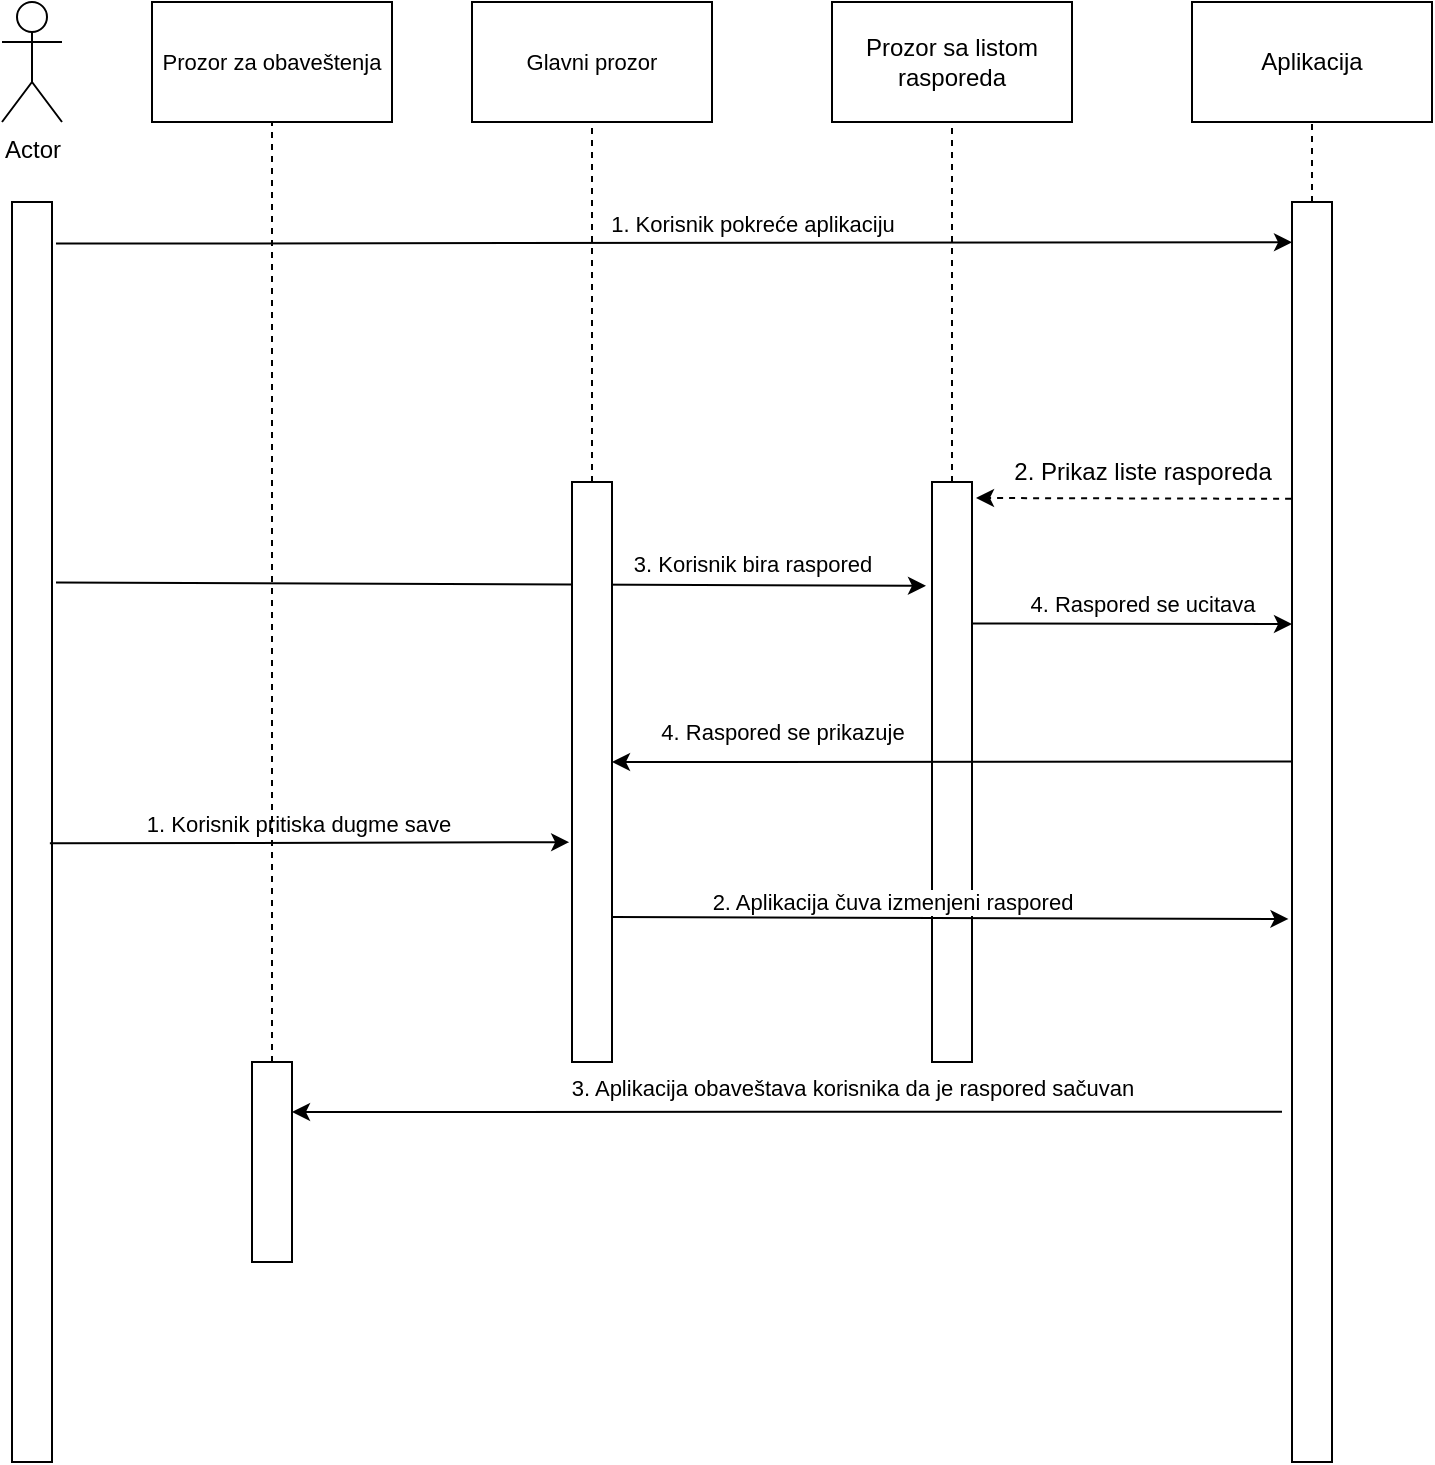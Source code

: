 <mxfile version="22.1.3" type="device">
  <diagram name="Page-1" id="FcJH-Z4t9lqNdIpB60NR">
    <mxGraphModel dx="2049" dy="1141" grid="1" gridSize="10" guides="1" tooltips="1" connect="1" arrows="1" fold="1" page="1" pageScale="1" pageWidth="850" pageHeight="1100" math="0" shadow="0">
      <root>
        <mxCell id="0" />
        <mxCell id="1" parent="0" />
        <mxCell id="3XUADEzdGJmMBm6TumV_-1" value="Actor" style="shape=umlActor;verticalLabelPosition=bottom;verticalAlign=top;html=1;outlineConnect=0;" vertex="1" parent="1">
          <mxGeometry x="85" y="20" width="30" height="60" as="geometry" />
        </mxCell>
        <mxCell id="3XUADEzdGJmMBm6TumV_-2" value="" style="rounded=0;whiteSpace=wrap;html=1;" vertex="1" parent="1">
          <mxGeometry x="90" y="120" width="20" height="630" as="geometry" />
        </mxCell>
        <mxCell id="3XUADEzdGJmMBm6TumV_-9" value="" style="rounded=0;whiteSpace=wrap;html=1;" vertex="1" parent="1">
          <mxGeometry x="730" y="120" width="20" height="630" as="geometry" />
        </mxCell>
        <mxCell id="3XUADEzdGJmMBm6TumV_-10" value="" style="endArrow=classic;html=1;rounded=0;exitX=1.1;exitY=0.033;exitDx=0;exitDy=0;exitPerimeter=0;entryX=0;entryY=0.032;entryDx=0;entryDy=0;entryPerimeter=0;" edge="1" parent="1" source="3XUADEzdGJmMBm6TumV_-2" target="3XUADEzdGJmMBm6TumV_-9">
          <mxGeometry width="50" height="50" relative="1" as="geometry">
            <mxPoint x="400" y="440" as="sourcePoint" />
            <mxPoint x="450" y="390" as="targetPoint" />
          </mxGeometry>
        </mxCell>
        <mxCell id="3XUADEzdGJmMBm6TumV_-16" value="1. Korisnik pokreće aplikaciju" style="edgeLabel;html=1;align=center;verticalAlign=middle;resizable=0;points=[];" vertex="1" connectable="0" parent="3XUADEzdGJmMBm6TumV_-10">
          <mxGeometry x="0.01" y="6" relative="1" as="geometry">
            <mxPoint x="36" y="-4" as="offset" />
          </mxGeometry>
        </mxCell>
        <mxCell id="3XUADEzdGJmMBm6TumV_-11" value="Aplikacija" style="rounded=0;whiteSpace=wrap;html=1;" vertex="1" parent="1">
          <mxGeometry x="680" y="20" width="120" height="60" as="geometry" />
        </mxCell>
        <mxCell id="3XUADEzdGJmMBm6TumV_-14" value="" style="endArrow=none;html=1;rounded=0;entryX=0.5;entryY=1;entryDx=0;entryDy=0;dashed=1;" edge="1" parent="1" source="3XUADEzdGJmMBm6TumV_-9" target="3XUADEzdGJmMBm6TumV_-11">
          <mxGeometry width="50" height="50" relative="1" as="geometry">
            <mxPoint x="650" y="180" as="sourcePoint" />
            <mxPoint x="791" y="92" as="targetPoint" />
          </mxGeometry>
        </mxCell>
        <mxCell id="3XUADEzdGJmMBm6TumV_-20" value="Prozor sa listom&lt;br&gt;rasporeda" style="rounded=0;whiteSpace=wrap;html=1;" vertex="1" parent="1">
          <mxGeometry x="500" y="20" width="120" height="60" as="geometry" />
        </mxCell>
        <mxCell id="3XUADEzdGJmMBm6TumV_-21" value="" style="rounded=0;whiteSpace=wrap;html=1;" vertex="1" parent="1">
          <mxGeometry x="550" y="260" width="20" height="290" as="geometry" />
        </mxCell>
        <mxCell id="3XUADEzdGJmMBm6TumV_-24" value="" style="endArrow=classic;html=1;rounded=0;exitX=0.997;exitY=0.947;exitDx=0;exitDy=0;exitPerimeter=0;dashed=1;" edge="1" parent="1" source="3XUADEzdGJmMBm6TumV_-25">
          <mxGeometry width="50" height="50" relative="1" as="geometry">
            <mxPoint x="450" y="410" as="sourcePoint" />
            <mxPoint x="572" y="268" as="targetPoint" />
          </mxGeometry>
        </mxCell>
        <mxCell id="3XUADEzdGJmMBm6TumV_-25" value="2. Prikaz liste rasporeda" style="text;html=1;align=center;verticalAlign=middle;resizable=0;points=[];autosize=1;strokeColor=none;fillColor=none;" vertex="1" parent="1">
          <mxGeometry x="580" y="240" width="150" height="30" as="geometry" />
        </mxCell>
        <mxCell id="3XUADEzdGJmMBm6TumV_-27" value="" style="endArrow=none;dashed=1;html=1;rounded=0;labelBackgroundColor=default;strokeColor=default;align=center;verticalAlign=middle;fontFamily=Helvetica;fontSize=11;fontColor=default;shape=connector;entryX=0.5;entryY=1;entryDx=0;entryDy=0;exitX=0.5;exitY=0;exitDx=0;exitDy=0;" edge="1" parent="1" source="3XUADEzdGJmMBm6TumV_-21" target="3XUADEzdGJmMBm6TumV_-20">
          <mxGeometry width="50" height="50" relative="1" as="geometry">
            <mxPoint x="450" y="410" as="sourcePoint" />
            <mxPoint x="500" y="360" as="targetPoint" />
          </mxGeometry>
        </mxCell>
        <mxCell id="3XUADEzdGJmMBm6TumV_-28" value="" style="endArrow=classic;html=1;rounded=0;labelBackgroundColor=default;strokeColor=default;align=center;verticalAlign=middle;fontFamily=Helvetica;fontSize=11;fontColor=default;shape=connector;exitX=1.1;exitY=0.302;exitDx=0;exitDy=0;exitPerimeter=0;entryX=-0.15;entryY=0.179;entryDx=0;entryDy=0;entryPerimeter=0;" edge="1" parent="1" source="3XUADEzdGJmMBm6TumV_-2" target="3XUADEzdGJmMBm6TumV_-21">
          <mxGeometry width="50" height="50" relative="1" as="geometry">
            <mxPoint x="450" y="410" as="sourcePoint" />
            <mxPoint x="500" y="360" as="targetPoint" />
          </mxGeometry>
        </mxCell>
        <mxCell id="3XUADEzdGJmMBm6TumV_-29" value="3. Korisnik bira raspored" style="edgeLabel;html=1;align=center;verticalAlign=middle;resizable=0;points=[];fontSize=11;fontFamily=Helvetica;fontColor=default;" vertex="1" connectable="0" parent="3XUADEzdGJmMBm6TumV_-28">
          <mxGeometry x="0.023" y="-7" relative="1" as="geometry">
            <mxPoint x="125" y="-17" as="offset" />
          </mxGeometry>
        </mxCell>
        <mxCell id="3XUADEzdGJmMBm6TumV_-30" value="" style="endArrow=classic;html=1;rounded=0;labelBackgroundColor=default;strokeColor=default;align=center;verticalAlign=middle;fontFamily=Helvetica;fontSize=11;fontColor=default;shape=connector;entryX=0;entryY=0.335;entryDx=0;entryDy=0;entryPerimeter=0;exitX=0.986;exitY=0.244;exitDx=0;exitDy=0;exitPerimeter=0;" edge="1" parent="1" source="3XUADEzdGJmMBm6TumV_-21" target="3XUADEzdGJmMBm6TumV_-9">
          <mxGeometry width="50" height="50" relative="1" as="geometry">
            <mxPoint x="620" y="330" as="sourcePoint" />
            <mxPoint x="500" y="360" as="targetPoint" />
          </mxGeometry>
        </mxCell>
        <mxCell id="3XUADEzdGJmMBm6TumV_-31" value="4. Raspored se ucitava" style="edgeLabel;html=1;align=center;verticalAlign=middle;resizable=0;points=[];fontSize=11;fontFamily=Helvetica;fontColor=default;" vertex="1" connectable="0" parent="3XUADEzdGJmMBm6TumV_-30">
          <mxGeometry x="0.05" y="-3" relative="1" as="geometry">
            <mxPoint x="1" y="-13" as="offset" />
          </mxGeometry>
        </mxCell>
        <mxCell id="3XUADEzdGJmMBm6TumV_-32" value="Glavni prozor" style="rounded=0;whiteSpace=wrap;html=1;fontFamily=Helvetica;fontSize=11;fontColor=default;" vertex="1" parent="1">
          <mxGeometry x="320" y="20" width="120" height="60" as="geometry" />
        </mxCell>
        <mxCell id="3XUADEzdGJmMBm6TumV_-33" value="" style="rounded=0;whiteSpace=wrap;html=1;" vertex="1" parent="1">
          <mxGeometry x="370" y="260" width="20" height="290" as="geometry" />
        </mxCell>
        <mxCell id="3XUADEzdGJmMBm6TumV_-34" value="" style="endArrow=none;dashed=1;html=1;rounded=0;labelBackgroundColor=default;strokeColor=default;align=center;verticalAlign=middle;fontFamily=Helvetica;fontSize=11;fontColor=default;shape=connector;entryX=0.5;entryY=1;entryDx=0;entryDy=0;exitX=0.5;exitY=0;exitDx=0;exitDy=0;" edge="1" parent="1" source="3XUADEzdGJmMBm6TumV_-33" target="3XUADEzdGJmMBm6TumV_-32">
          <mxGeometry width="50" height="50" relative="1" as="geometry">
            <mxPoint x="450" y="410" as="sourcePoint" />
            <mxPoint x="500" y="360" as="targetPoint" />
          </mxGeometry>
        </mxCell>
        <mxCell id="3XUADEzdGJmMBm6TumV_-38" value="4. Raspored se prikazuje" style="text;html=1;align=center;verticalAlign=middle;resizable=0;points=[];autosize=1;strokeColor=none;fillColor=none;fontSize=11;fontFamily=Helvetica;fontColor=default;" vertex="1" parent="1">
          <mxGeometry x="400" y="370" width="150" height="30" as="geometry" />
        </mxCell>
        <mxCell id="3XUADEzdGJmMBm6TumV_-41" value="" style="endArrow=classic;html=1;rounded=0;labelBackgroundColor=default;strokeColor=default;align=center;verticalAlign=middle;fontFamily=Helvetica;fontSize=11;fontColor=default;shape=connector;exitX=0.947;exitY=0.509;exitDx=0;exitDy=0;exitPerimeter=0;entryX=-0.071;entryY=0.621;entryDx=0;entryDy=0;entryPerimeter=0;" edge="1" parent="1" source="3XUADEzdGJmMBm6TumV_-2" target="3XUADEzdGJmMBm6TumV_-33">
          <mxGeometry width="50" height="50" relative="1" as="geometry">
            <mxPoint x="120" y="440" as="sourcePoint" />
            <mxPoint x="436.94" y="470" as="targetPoint" />
          </mxGeometry>
        </mxCell>
        <mxCell id="3XUADEzdGJmMBm6TumV_-42" value="1. Korisnik pritiska dugme save" style="edgeLabel;html=1;align=center;verticalAlign=middle;resizable=0;points=[];fontSize=11;fontFamily=Helvetica;fontColor=default;" vertex="1" connectable="0" parent="3XUADEzdGJmMBm6TumV_-41">
          <mxGeometry x="-0.047" y="-2" relative="1" as="geometry">
            <mxPoint y="-12" as="offset" />
          </mxGeometry>
        </mxCell>
        <mxCell id="3XUADEzdGJmMBm6TumV_-43" value="" style="endArrow=classic;html=1;rounded=0;labelBackgroundColor=default;strokeColor=default;align=center;verticalAlign=middle;fontFamily=Helvetica;fontSize=11;fontColor=default;shape=connector;exitX=1;exitY=0.75;exitDx=0;exitDy=0;entryX=-0.088;entryY=0.569;entryDx=0;entryDy=0;entryPerimeter=0;" edge="1" parent="1" source="3XUADEzdGJmMBm6TumV_-33" target="3XUADEzdGJmMBm6TumV_-9">
          <mxGeometry width="50" height="50" relative="1" as="geometry">
            <mxPoint x="450" y="380" as="sourcePoint" />
            <mxPoint x="500" y="330" as="targetPoint" />
          </mxGeometry>
        </mxCell>
        <mxCell id="3XUADEzdGJmMBm6TumV_-44" value="2. Aplikacija čuva izmenjeni raspored" style="edgeLabel;html=1;align=center;verticalAlign=middle;resizable=0;points=[];fontSize=11;fontFamily=Helvetica;fontColor=default;" vertex="1" connectable="0" parent="3XUADEzdGJmMBm6TumV_-43">
          <mxGeometry x="-0.172" y="1" relative="1" as="geometry">
            <mxPoint y="-7" as="offset" />
          </mxGeometry>
        </mxCell>
        <mxCell id="3XUADEzdGJmMBm6TumV_-45" value="" style="endArrow=classic;html=1;rounded=0;labelBackgroundColor=default;strokeColor=default;align=center;verticalAlign=middle;fontFamily=Helvetica;fontSize=11;fontColor=default;shape=connector;exitX=-0.007;exitY=0.444;exitDx=0;exitDy=0;exitPerimeter=0;" edge="1" parent="1" source="3XUADEzdGJmMBm6TumV_-9">
          <mxGeometry width="50" height="50" relative="1" as="geometry">
            <mxPoint x="400" y="470" as="sourcePoint" />
            <mxPoint x="390" y="400" as="targetPoint" />
          </mxGeometry>
        </mxCell>
        <mxCell id="3XUADEzdGJmMBm6TumV_-47" value="" style="rounded=0;whiteSpace=wrap;html=1;" vertex="1" parent="1">
          <mxGeometry x="210" y="550" width="20" height="100" as="geometry" />
        </mxCell>
        <mxCell id="3XUADEzdGJmMBm6TumV_-48" value="" style="endArrow=classic;html=1;rounded=0;labelBackgroundColor=default;strokeColor=default;align=center;verticalAlign=middle;fontFamily=Helvetica;fontSize=11;fontColor=default;shape=connector;exitX=-0.25;exitY=0.722;exitDx=0;exitDy=0;exitPerimeter=0;entryX=1;entryY=0.25;entryDx=0;entryDy=0;" edge="1" parent="1" source="3XUADEzdGJmMBm6TumV_-9" target="3XUADEzdGJmMBm6TumV_-47">
          <mxGeometry width="50" height="50" relative="1" as="geometry">
            <mxPoint x="480" y="520" as="sourcePoint" />
            <mxPoint x="530" y="470" as="targetPoint" />
          </mxGeometry>
        </mxCell>
        <mxCell id="3XUADEzdGJmMBm6TumV_-49" value="3. Aplikacija obaveštava korisnika da je raspored sačuvan&lt;br&gt;" style="text;html=1;align=center;verticalAlign=middle;resizable=0;points=[];autosize=1;strokeColor=none;fillColor=none;fontSize=11;fontFamily=Helvetica;fontColor=default;" vertex="1" parent="1">
          <mxGeometry x="360" y="548" width="300" height="30" as="geometry" />
        </mxCell>
        <mxCell id="3XUADEzdGJmMBm6TumV_-50" value="Prozor za obaveštenja" style="rounded=0;whiteSpace=wrap;html=1;fontFamily=Helvetica;fontSize=11;fontColor=default;" vertex="1" parent="1">
          <mxGeometry x="160" y="20" width="120" height="60" as="geometry" />
        </mxCell>
        <mxCell id="3XUADEzdGJmMBm6TumV_-51" value="" style="endArrow=none;dashed=1;html=1;rounded=0;labelBackgroundColor=default;strokeColor=default;align=center;verticalAlign=middle;fontFamily=Helvetica;fontSize=11;fontColor=default;shape=connector;entryX=0.5;entryY=1;entryDx=0;entryDy=0;exitX=0.5;exitY=0;exitDx=0;exitDy=0;" edge="1" parent="1" source="3XUADEzdGJmMBm6TumV_-47" target="3XUADEzdGJmMBm6TumV_-50">
          <mxGeometry width="50" height="50" relative="1" as="geometry">
            <mxPoint x="520" y="480" as="sourcePoint" />
            <mxPoint x="570" y="430" as="targetPoint" />
          </mxGeometry>
        </mxCell>
      </root>
    </mxGraphModel>
  </diagram>
</mxfile>
